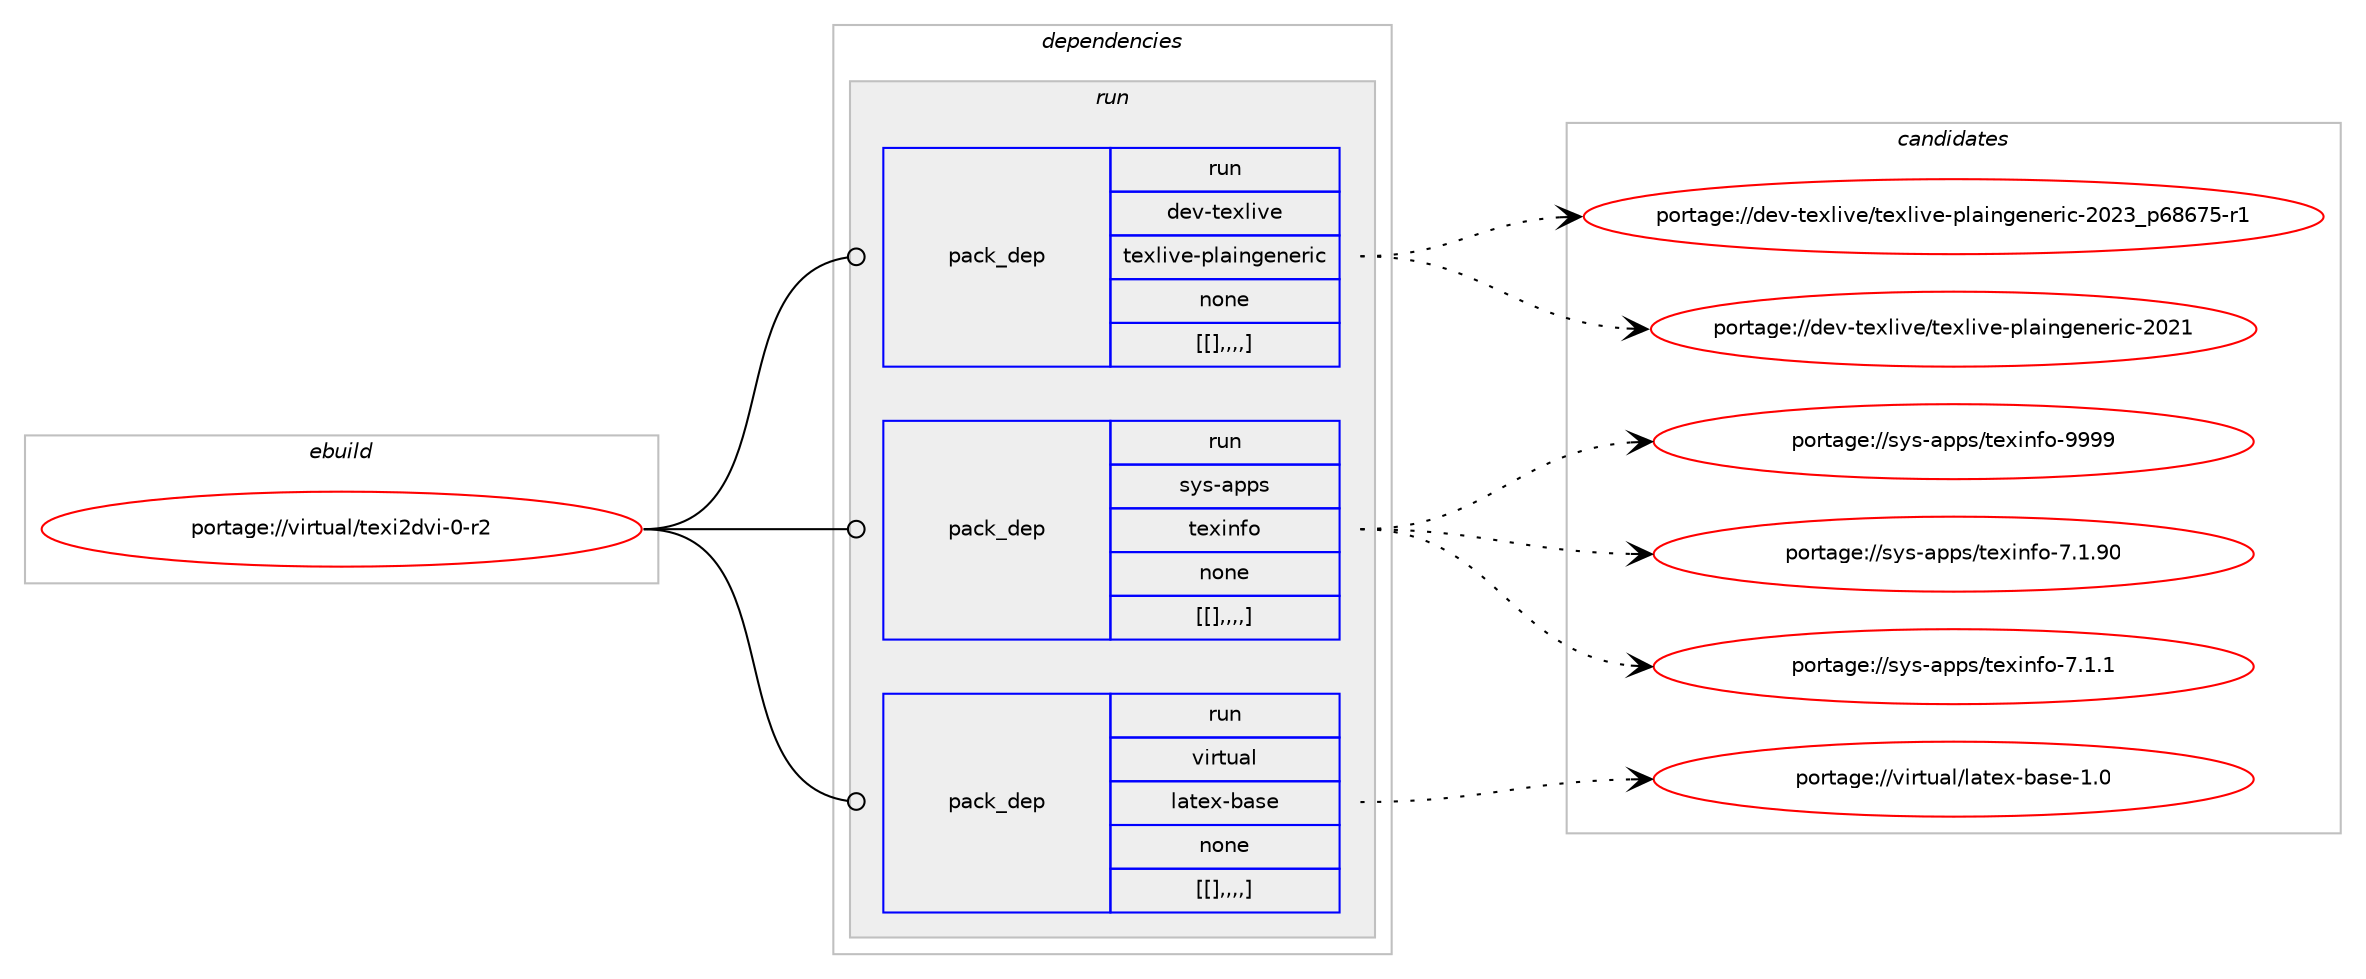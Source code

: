 digraph prolog {

# *************
# Graph options
# *************

newrank=true;
concentrate=true;
compound=true;
graph [rankdir=LR,fontname=Helvetica,fontsize=10,ranksep=1.5];#, ranksep=2.5, nodesep=0.2];
edge  [arrowhead=vee];
node  [fontname=Helvetica,fontsize=10];

# **********
# The ebuild
# **********

subgraph cluster_leftcol {
color=gray;
label=<<i>ebuild</i>>;
id [label="portage://virtual/texi2dvi-0-r2", color=red, width=4, href="../virtual/texi2dvi-0-r2.svg"];
}

# ****************
# The dependencies
# ****************

subgraph cluster_midcol {
color=gray;
label=<<i>dependencies</i>>;
subgraph cluster_compile {
fillcolor="#eeeeee";
style=filled;
label=<<i>compile</i>>;
}
subgraph cluster_compileandrun {
fillcolor="#eeeeee";
style=filled;
label=<<i>compile and run</i>>;
}
subgraph cluster_run {
fillcolor="#eeeeee";
style=filled;
label=<<i>run</i>>;
subgraph pack2034 {
dependency2532 [label=<<TABLE BORDER="0" CELLBORDER="1" CELLSPACING="0" CELLPADDING="4" WIDTH="220"><TR><TD ROWSPAN="6" CELLPADDING="30">pack_dep</TD></TR><TR><TD WIDTH="110">run</TD></TR><TR><TD>dev-texlive</TD></TR><TR><TD>texlive-plaingeneric</TD></TR><TR><TD>none</TD></TR><TR><TD>[[],,,,]</TD></TR></TABLE>>, shape=none, color=blue];
}
id:e -> dependency2532:w [weight=20,style="solid",arrowhead="odot"];
subgraph pack2035 {
dependency2533 [label=<<TABLE BORDER="0" CELLBORDER="1" CELLSPACING="0" CELLPADDING="4" WIDTH="220"><TR><TD ROWSPAN="6" CELLPADDING="30">pack_dep</TD></TR><TR><TD WIDTH="110">run</TD></TR><TR><TD>sys-apps</TD></TR><TR><TD>texinfo</TD></TR><TR><TD>none</TD></TR><TR><TD>[[],,,,]</TD></TR></TABLE>>, shape=none, color=blue];
}
id:e -> dependency2533:w [weight=20,style="solid",arrowhead="odot"];
subgraph pack2036 {
dependency2534 [label=<<TABLE BORDER="0" CELLBORDER="1" CELLSPACING="0" CELLPADDING="4" WIDTH="220"><TR><TD ROWSPAN="6" CELLPADDING="30">pack_dep</TD></TR><TR><TD WIDTH="110">run</TD></TR><TR><TD>virtual</TD></TR><TR><TD>latex-base</TD></TR><TR><TD>none</TD></TR><TR><TD>[[],,,,]</TD></TR></TABLE>>, shape=none, color=blue];
}
id:e -> dependency2534:w [weight=20,style="solid",arrowhead="odot"];
}
}

# **************
# The candidates
# **************

subgraph cluster_choices {
rank=same;
color=gray;
label=<<i>candidates</i>>;

subgraph choice2034 {
color=black;
nodesep=1;
choice100101118451161011201081051181014711610112010810511810145112108971051101031011101011141059945504850519511254565455534511449 [label="portage://dev-texlive/texlive-plaingeneric-2023_p68675-r1", color=red, width=4,href="../dev-texlive/texlive-plaingeneric-2023_p68675-r1.svg"];
choice10010111845116101120108105118101471161011201081051181014511210897105110103101110101114105994550485049 [label="portage://dev-texlive/texlive-plaingeneric-2021", color=red, width=4,href="../dev-texlive/texlive-plaingeneric-2021.svg"];
dependency2532:e -> choice100101118451161011201081051181014711610112010810511810145112108971051101031011101011141059945504850519511254565455534511449:w [style=dotted,weight="100"];
dependency2532:e -> choice10010111845116101120108105118101471161011201081051181014511210897105110103101110101114105994550485049:w [style=dotted,weight="100"];
}
subgraph choice2036 {
color=black;
nodesep=1;
choice1151211154597112112115471161011201051101021114557575757 [label="portage://sys-apps/texinfo-9999", color=red, width=4,href="../sys-apps/texinfo-9999.svg"];
choice11512111545971121121154711610112010511010211145554649465748 [label="portage://sys-apps/texinfo-7.1.90", color=red, width=4,href="../sys-apps/texinfo-7.1.90.svg"];
choice115121115459711211211547116101120105110102111455546494649 [label="portage://sys-apps/texinfo-7.1.1", color=red, width=4,href="../sys-apps/texinfo-7.1.1.svg"];
dependency2533:e -> choice1151211154597112112115471161011201051101021114557575757:w [style=dotted,weight="100"];
dependency2533:e -> choice11512111545971121121154711610112010511010211145554649465748:w [style=dotted,weight="100"];
dependency2533:e -> choice115121115459711211211547116101120105110102111455546494649:w [style=dotted,weight="100"];
}
subgraph choice2038 {
color=black;
nodesep=1;
choice11810511411611797108471089711610112045989711510145494648 [label="portage://virtual/latex-base-1.0", color=red, width=4,href="../virtual/latex-base-1.0.svg"];
dependency2534:e -> choice11810511411611797108471089711610112045989711510145494648:w [style=dotted,weight="100"];
}
}

}
